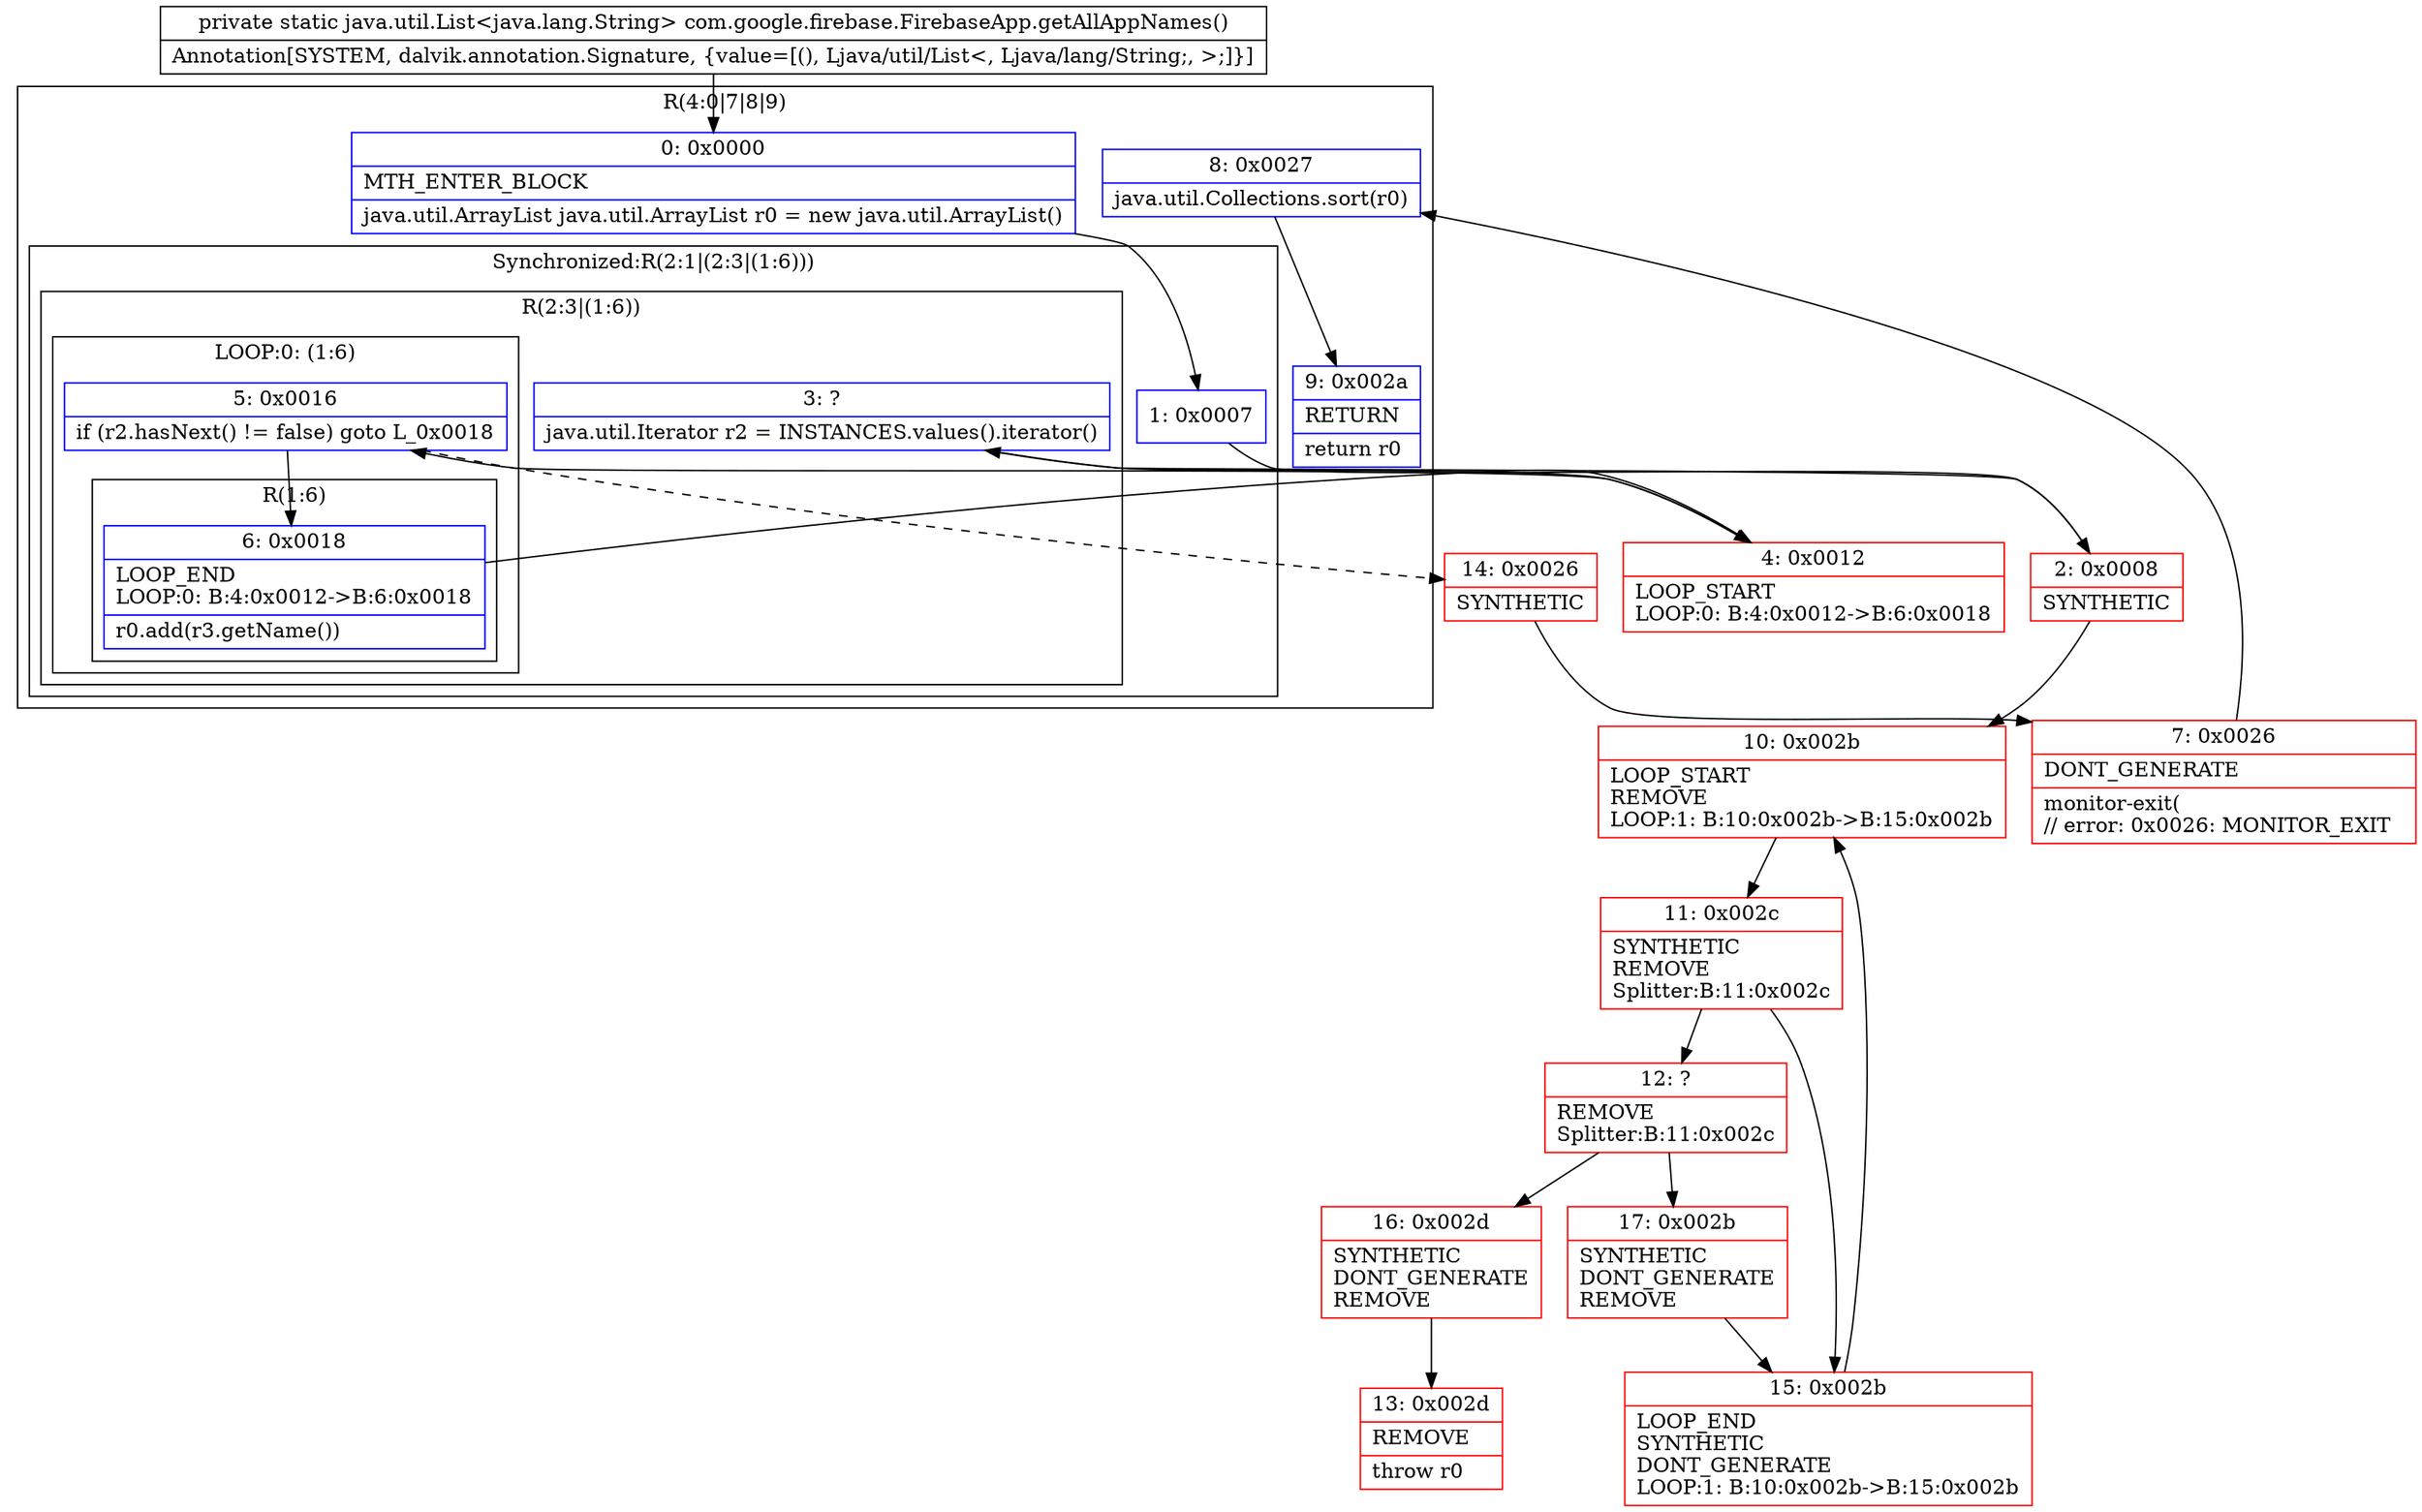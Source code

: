 digraph "CFG forcom.google.firebase.FirebaseApp.getAllAppNames()Ljava\/util\/List;" {
subgraph cluster_Region_276992770 {
label = "R(4:0|7|8|9)";
node [shape=record,color=blue];
Node_0 [shape=record,label="{0\:\ 0x0000|MTH_ENTER_BLOCK\l|java.util.ArrayList java.util.ArrayList r0 = new java.util.ArrayList()\l}"];
subgraph cluster_SynchronizedRegion_1386551967 {
label = "Synchronized:R(2:1|(2:3|(1:6)))";
node [shape=record,color=blue];
Node_1 [shape=record,label="{1\:\ 0x0007}"];
subgraph cluster_Region_1965529485 {
label = "R(2:3|(1:6))";
node [shape=record,color=blue];
Node_3 [shape=record,label="{3\:\ ?|java.util.Iterator r2 = INSTANCES.values().iterator()\l}"];
subgraph cluster_LoopRegion_91443921 {
label = "LOOP:0: (1:6)";
node [shape=record,color=blue];
Node_5 [shape=record,label="{5\:\ 0x0016|if (r2.hasNext() != false) goto L_0x0018\l}"];
subgraph cluster_Region_1426069342 {
label = "R(1:6)";
node [shape=record,color=blue];
Node_6 [shape=record,label="{6\:\ 0x0018|LOOP_END\lLOOP:0: B:4:0x0012\-\>B:6:0x0018\l|r0.add(r3.getName())\l}"];
}
}
}
}
Node_8 [shape=record,label="{8\:\ 0x0027|java.util.Collections.sort(r0)\l}"];
Node_9 [shape=record,label="{9\:\ 0x002a|RETURN\l|return r0\l}"];
}
Node_2 [shape=record,color=red,label="{2\:\ 0x0008|SYNTHETIC\l}"];
Node_4 [shape=record,color=red,label="{4\:\ 0x0012|LOOP_START\lLOOP:0: B:4:0x0012\-\>B:6:0x0018\l}"];
Node_7 [shape=record,color=red,label="{7\:\ 0x0026|DONT_GENERATE\l|monitor\-exit(\l\/\/ error: 0x0026: MONITOR_EXIT  \l}"];
Node_10 [shape=record,color=red,label="{10\:\ 0x002b|LOOP_START\lREMOVE\lLOOP:1: B:10:0x002b\-\>B:15:0x002b\l}"];
Node_11 [shape=record,color=red,label="{11\:\ 0x002c|SYNTHETIC\lREMOVE\lSplitter:B:11:0x002c\l}"];
Node_12 [shape=record,color=red,label="{12\:\ ?|REMOVE\lSplitter:B:11:0x002c\l}"];
Node_13 [shape=record,color=red,label="{13\:\ 0x002d|REMOVE\l|throw r0\l}"];
Node_14 [shape=record,color=red,label="{14\:\ 0x0026|SYNTHETIC\l}"];
Node_15 [shape=record,color=red,label="{15\:\ 0x002b|LOOP_END\lSYNTHETIC\lDONT_GENERATE\lLOOP:1: B:10:0x002b\-\>B:15:0x002b\l}"];
Node_16 [shape=record,color=red,label="{16\:\ 0x002d|SYNTHETIC\lDONT_GENERATE\lREMOVE\l}"];
Node_17 [shape=record,color=red,label="{17\:\ 0x002b|SYNTHETIC\lDONT_GENERATE\lREMOVE\l}"];
MethodNode[shape=record,label="{private static java.util.List\<java.lang.String\> com.google.firebase.FirebaseApp.getAllAppNames()  | Annotation[SYSTEM, dalvik.annotation.Signature, \{value=[(), Ljava\/util\/List\<, Ljava\/lang\/String;, \>;]\}]\l}"];
MethodNode -> Node_0;
Node_0 -> Node_1;
Node_1 -> Node_2;
Node_3 -> Node_4;
Node_5 -> Node_6;
Node_5 -> Node_14[style=dashed];
Node_6 -> Node_4;
Node_8 -> Node_9;
Node_2 -> Node_3;
Node_2 -> Node_10;
Node_4 -> Node_5;
Node_7 -> Node_8;
Node_10 -> Node_11;
Node_11 -> Node_12;
Node_11 -> Node_15;
Node_12 -> Node_16;
Node_12 -> Node_17;
Node_14 -> Node_7;
Node_15 -> Node_10;
Node_16 -> Node_13;
Node_17 -> Node_15;
}


